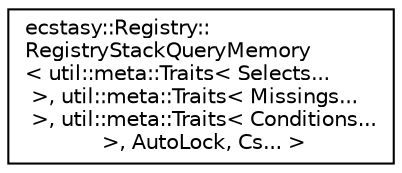 digraph "Graphical Class Hierarchy"
{
 // LATEX_PDF_SIZE
  edge [fontname="Helvetica",fontsize="10",labelfontname="Helvetica",labelfontsize="10"];
  node [fontname="Helvetica",fontsize="10",shape=record];
  rankdir="LR";
  Node0 [label="ecstasy::Registry::\lRegistryStackQueryMemory\l\< util::meta::Traits\< Selects...\l \>, util::meta::Traits\< Missings...\l \>, util::meta::Traits\< Conditions...\l \>, AutoLock, Cs... \>",height=0.2,width=0.4,color="black", fillcolor="white", style="filled",URL="$classecstasy_1_1_registry_1_1_registry_stack_query_memory_3_01util_1_1meta_1_1_traits_3_01_selecfcfaca0c668d0d83b5ea7096197c8168.html",tooltip="Base class of RegistryStackQuery."];
}
